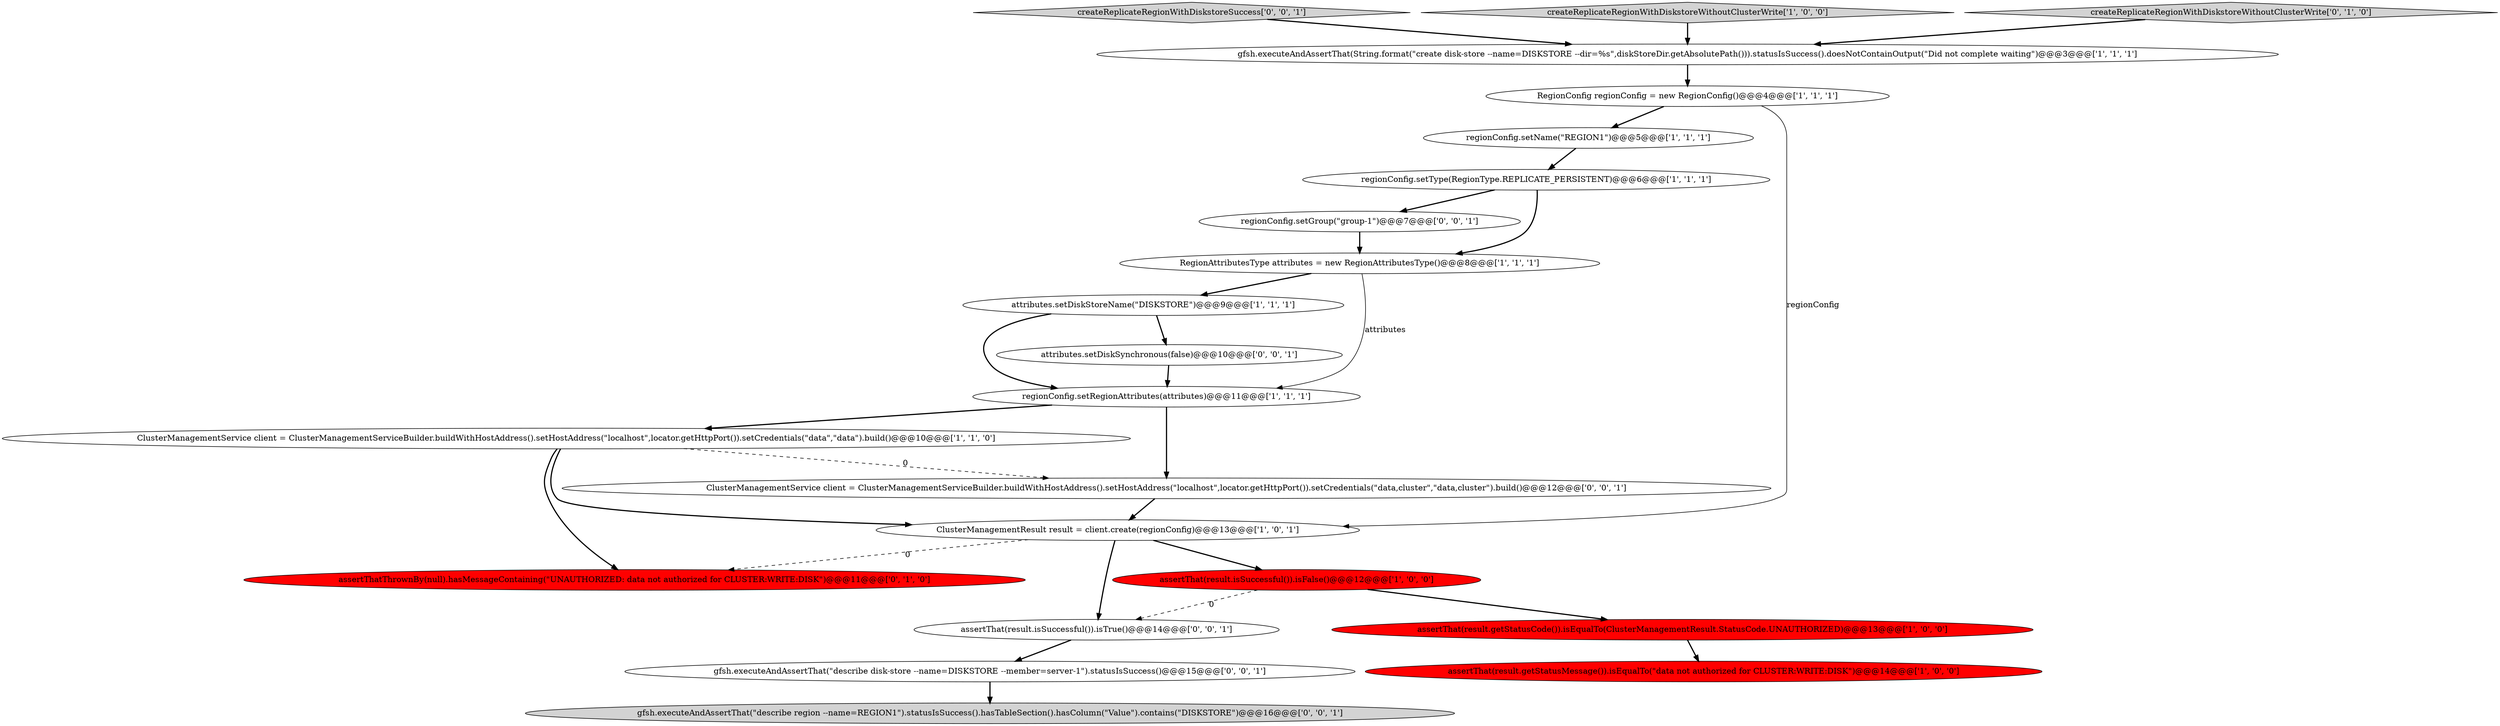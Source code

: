 digraph {
15 [style = filled, label = "gfsh.executeAndAssertThat(\"describe region --name=REGION1\").statusIsSuccess().hasTableSection().hasColumn(\"Value\").contains(\"DISKSTORE\")@@@16@@@['0', '0', '1']", fillcolor = lightgray, shape = ellipse image = "AAA0AAABBB3BBB"];
5 [style = filled, label = "gfsh.executeAndAssertThat(String.format(\"create disk-store --name=DISKSTORE --dir=%s\",diskStoreDir.getAbsolutePath())).statusIsSuccess().doesNotContainOutput(\"Did not complete waiting\")@@@3@@@['1', '1', '1']", fillcolor = white, shape = ellipse image = "AAA0AAABBB1BBB"];
11 [style = filled, label = "assertThat(result.getStatusMessage()).isEqualTo(\"data not authorized for CLUSTER:WRITE:DISK\")@@@14@@@['1', '0', '0']", fillcolor = red, shape = ellipse image = "AAA1AAABBB1BBB"];
17 [style = filled, label = "createReplicateRegionWithDiskstoreSuccess['0', '0', '1']", fillcolor = lightgray, shape = diamond image = "AAA0AAABBB3BBB"];
21 [style = filled, label = "gfsh.executeAndAssertThat(\"describe disk-store --name=DISKSTORE --member=server-1\").statusIsSuccess()@@@15@@@['0', '0', '1']", fillcolor = white, shape = ellipse image = "AAA0AAABBB3BBB"];
9 [style = filled, label = "RegionAttributesType attributes = new RegionAttributesType()@@@8@@@['1', '1', '1']", fillcolor = white, shape = ellipse image = "AAA0AAABBB1BBB"];
8 [style = filled, label = "assertThat(result.getStatusCode()).isEqualTo(ClusterManagementResult.StatusCode.UNAUTHORIZED)@@@13@@@['1', '0', '0']", fillcolor = red, shape = ellipse image = "AAA1AAABBB1BBB"];
12 [style = filled, label = "RegionConfig regionConfig = new RegionConfig()@@@4@@@['1', '1', '1']", fillcolor = white, shape = ellipse image = "AAA0AAABBB1BBB"];
16 [style = filled, label = "attributes.setDiskSynchronous(false)@@@10@@@['0', '0', '1']", fillcolor = white, shape = ellipse image = "AAA0AAABBB3BBB"];
7 [style = filled, label = "ClusterManagementResult result = client.create(regionConfig)@@@13@@@['1', '0', '1']", fillcolor = white, shape = ellipse image = "AAA0AAABBB1BBB"];
10 [style = filled, label = "regionConfig.setName(\"REGION1\")@@@5@@@['1', '1', '1']", fillcolor = white, shape = ellipse image = "AAA0AAABBB1BBB"];
1 [style = filled, label = "ClusterManagementService client = ClusterManagementServiceBuilder.buildWithHostAddress().setHostAddress(\"localhost\",locator.getHttpPort()).setCredentials(\"data\",\"data\").build()@@@10@@@['1', '1', '0']", fillcolor = white, shape = ellipse image = "AAA0AAABBB1BBB"];
3 [style = filled, label = "attributes.setDiskStoreName(\"DISKSTORE\")@@@9@@@['1', '1', '1']", fillcolor = white, shape = ellipse image = "AAA0AAABBB1BBB"];
4 [style = filled, label = "createReplicateRegionWithDiskstoreWithoutClusterWrite['1', '0', '0']", fillcolor = lightgray, shape = diamond image = "AAA0AAABBB1BBB"];
6 [style = filled, label = "regionConfig.setType(RegionType.REPLICATE_PERSISTENT)@@@6@@@['1', '1', '1']", fillcolor = white, shape = ellipse image = "AAA0AAABBB1BBB"];
2 [style = filled, label = "assertThat(result.isSuccessful()).isFalse()@@@12@@@['1', '0', '0']", fillcolor = red, shape = ellipse image = "AAA1AAABBB1BBB"];
13 [style = filled, label = "assertThatThrownBy(null).hasMessageContaining(\"UNAUTHORIZED: data not authorized for CLUSTER:WRITE:DISK\")@@@11@@@['0', '1', '0']", fillcolor = red, shape = ellipse image = "AAA1AAABBB2BBB"];
20 [style = filled, label = "ClusterManagementService client = ClusterManagementServiceBuilder.buildWithHostAddress().setHostAddress(\"localhost\",locator.getHttpPort()).setCredentials(\"data,cluster\",\"data,cluster\").build()@@@12@@@['0', '0', '1']", fillcolor = white, shape = ellipse image = "AAA0AAABBB3BBB"];
14 [style = filled, label = "createReplicateRegionWithDiskstoreWithoutClusterWrite['0', '1', '0']", fillcolor = lightgray, shape = diamond image = "AAA0AAABBB2BBB"];
19 [style = filled, label = "regionConfig.setGroup(\"group-1\")@@@7@@@['0', '0', '1']", fillcolor = white, shape = ellipse image = "AAA0AAABBB3BBB"];
18 [style = filled, label = "assertThat(result.isSuccessful()).isTrue()@@@14@@@['0', '0', '1']", fillcolor = white, shape = ellipse image = "AAA0AAABBB3BBB"];
0 [style = filled, label = "regionConfig.setRegionAttributes(attributes)@@@11@@@['1', '1', '1']", fillcolor = white, shape = ellipse image = "AAA0AAABBB1BBB"];
17->5 [style = bold, label=""];
16->0 [style = bold, label=""];
21->15 [style = bold, label=""];
6->19 [style = bold, label=""];
3->16 [style = bold, label=""];
1->7 [style = bold, label=""];
10->6 [style = bold, label=""];
1->13 [style = bold, label=""];
3->0 [style = bold, label=""];
9->0 [style = solid, label="attributes"];
1->20 [style = dashed, label="0"];
12->10 [style = bold, label=""];
5->12 [style = bold, label=""];
19->9 [style = bold, label=""];
7->2 [style = bold, label=""];
0->1 [style = bold, label=""];
7->13 [style = dashed, label="0"];
2->18 [style = dashed, label="0"];
7->18 [style = bold, label=""];
9->3 [style = bold, label=""];
0->20 [style = bold, label=""];
12->7 [style = solid, label="regionConfig"];
18->21 [style = bold, label=""];
6->9 [style = bold, label=""];
20->7 [style = bold, label=""];
8->11 [style = bold, label=""];
4->5 [style = bold, label=""];
2->8 [style = bold, label=""];
14->5 [style = bold, label=""];
}

